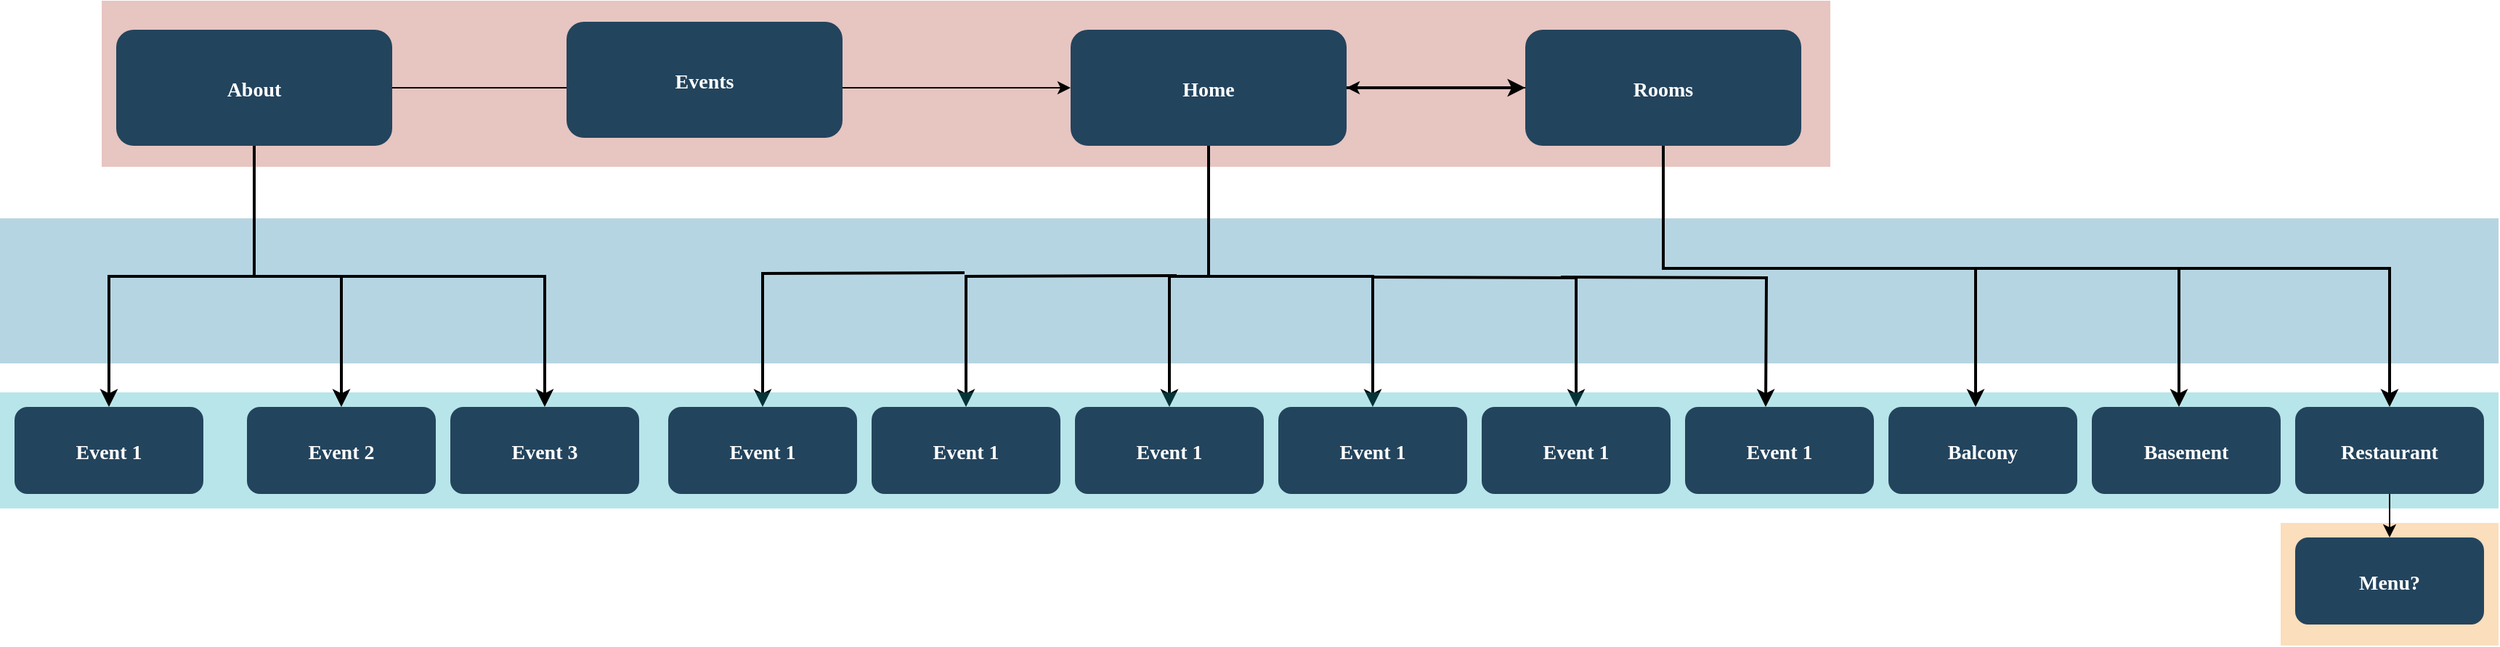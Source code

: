 <mxfile version="13.7.1" type="github">
  <diagram name="Page-1" id="2c0d36ab-eaac-3732-788b-9136903baeff">
    <mxGraphModel dx="1038" dy="531" grid="1" gridSize="10" guides="1" tooltips="1" connect="1" arrows="1" fold="1" page="1" pageScale="1.5" pageWidth="1169" pageHeight="827" background="#ffffff" math="0" shadow="0">
      <root>
        <mxCell id="0" />
        <mxCell id="1" parent="0" />
        <mxCell id="123" value="" style="fillColor=#AE4132;strokeColor=none;opacity=30;" parent="1" vertex="1">
          <mxGeometry x="90" y="175.5" width="1190" height="114.5" as="geometry" />
        </mxCell>
        <mxCell id="122" value="" style="fillColor=#10739E;strokeColor=none;opacity=30;" parent="1" vertex="1">
          <mxGeometry x="20" y="325.5" width="1720" height="100" as="geometry" />
        </mxCell>
        <mxCell id="117" value="" style="fillColor=#F2931E;strokeColor=none;opacity=30;" parent="1" vertex="1">
          <mxGeometry x="1590" y="535.5" width="150" height="84.5" as="geometry" />
        </mxCell>
        <mxCell id="110" value="" style="fillColor=#12AAB5;strokeColor=none;opacity=30;" parent="1" vertex="1">
          <mxGeometry x="1207" y="445.5" width="533" height="80" as="geometry" />
        </mxCell>
        <mxCell id="109" value="" style="fillColor=#12AAB5;strokeColor=none;opacity=30;" parent="1" vertex="1">
          <mxGeometry x="20" y="445.5" width="500" height="80" as="geometry" />
        </mxCell>
        <mxCell id="n0FENyefpEvB7Dc0dqyY-140" style="edgeStyle=orthogonalEdgeStyle;rounded=0;orthogonalLoop=1;jettySize=auto;html=1;strokeWidth=2;" edge="1" parent="1" source="2" target="n0FENyefpEvB7Dc0dqyY-135">
          <mxGeometry relative="1" as="geometry" />
        </mxCell>
        <mxCell id="n0FENyefpEvB7Dc0dqyY-142" style="edgeStyle=orthogonalEdgeStyle;rounded=0;orthogonalLoop=1;jettySize=auto;html=1;entryX=0.5;entryY=0;entryDx=0;entryDy=0;strokeWidth=2;" edge="1" parent="1" source="2" target="n0FENyefpEvB7Dc0dqyY-136">
          <mxGeometry relative="1" as="geometry" />
        </mxCell>
        <mxCell id="n0FENyefpEvB7Dc0dqyY-143" style="edgeStyle=orthogonalEdgeStyle;rounded=0;orthogonalLoop=1;jettySize=auto;html=1;entryX=0.5;entryY=0;entryDx=0;entryDy=0;strokeWidth=2;" edge="1" parent="1" target="n0FENyefpEvB7Dc0dqyY-134">
          <mxGeometry relative="1" as="geometry">
            <mxPoint x="830" y="365" as="sourcePoint" />
          </mxGeometry>
        </mxCell>
        <mxCell id="n0FENyefpEvB7Dc0dqyY-144" style="edgeStyle=orthogonalEdgeStyle;rounded=0;orthogonalLoop=1;jettySize=auto;html=1;entryX=0.5;entryY=0;entryDx=0;entryDy=0;strokeWidth=2;" edge="1" parent="1" target="n0FENyefpEvB7Dc0dqyY-138">
          <mxGeometry relative="1" as="geometry">
            <mxPoint x="684" y="363" as="sourcePoint" />
          </mxGeometry>
        </mxCell>
        <mxCell id="n0FENyefpEvB7Dc0dqyY-145" style="edgeStyle=orthogonalEdgeStyle;rounded=0;orthogonalLoop=1;jettySize=auto;html=1;entryX=0.5;entryY=0;entryDx=0;entryDy=0;strokeWidth=2;" edge="1" parent="1" target="n0FENyefpEvB7Dc0dqyY-137">
          <mxGeometry relative="1" as="geometry">
            <mxPoint x="964" y="366" as="sourcePoint" />
          </mxGeometry>
        </mxCell>
        <mxCell id="2" value="Home" style="rounded=1;fillColor=#23445D;gradientColor=none;strokeColor=none;fontColor=#FFFFFF;fontStyle=1;fontFamily=Tahoma;fontSize=14" parent="1" vertex="1">
          <mxGeometry x="757" y="195.5" width="190" height="80" as="geometry" />
        </mxCell>
        <mxCell id="n0FENyefpEvB7Dc0dqyY-127" style="edgeStyle=orthogonalEdgeStyle;rounded=0;orthogonalLoop=1;jettySize=auto;html=1;entryX=1;entryY=0.5;entryDx=0;entryDy=0;" edge="1" parent="1" source="4" target="2">
          <mxGeometry relative="1" as="geometry" />
        </mxCell>
        <mxCell id="4" value="Rooms" style="rounded=1;fillColor=#23445D;gradientColor=none;strokeColor=none;fontColor=#FFFFFF;fontStyle=1;fontFamily=Tahoma;fontSize=14" parent="1" vertex="1">
          <mxGeometry x="1070.0" y="195.5" width="190" height="80" as="geometry" />
        </mxCell>
        <mxCell id="9" value="" style="edgeStyle=elbowEdgeStyle;elbow=vertical;strokeWidth=2;rounded=0" parent="1" source="2" target="4" edge="1">
          <mxGeometry x="337" y="215.5" width="100" height="100" as="geometry">
            <mxPoint x="337" y="315.5" as="sourcePoint" />
            <mxPoint x="437" y="215.5" as="targetPoint" />
          </mxGeometry>
        </mxCell>
        <mxCell id="n0FENyefpEvB7Dc0dqyY-126" style="edgeStyle=orthogonalEdgeStyle;rounded=0;orthogonalLoop=1;jettySize=auto;html=1;entryX=0;entryY=0.5;entryDx=0;entryDy=0;" edge="1" parent="1" source="12" target="2">
          <mxGeometry relative="1" as="geometry" />
        </mxCell>
        <mxCell id="12" value="About" style="rounded=1;fillColor=#23445D;gradientColor=none;strokeColor=none;fontColor=#FFFFFF;fontStyle=1;fontFamily=Tahoma;fontSize=14" parent="1" vertex="1">
          <mxGeometry x="100.0" y="195.5" width="190" height="80" as="geometry" />
        </mxCell>
        <mxCell id="25" value="Event 1" style="rounded=1;fillColor=#23445D;gradientColor=none;strokeColor=none;fontColor=#FFFFFF;fontStyle=1;fontFamily=Tahoma;fontSize=14" parent="1" vertex="1">
          <mxGeometry x="30" y="455.5" width="130" height="60" as="geometry" />
        </mxCell>
        <mxCell id="29" value="Event 2" style="rounded=1;fillColor=#23445D;gradientColor=none;strokeColor=none;fontColor=#FFFFFF;fontStyle=1;fontFamily=Tahoma;fontSize=14" parent="1" vertex="1">
          <mxGeometry x="190" y="455.5" width="130" height="60" as="geometry" />
        </mxCell>
        <mxCell id="33" value="Event 3" style="rounded=1;fillColor=#23445D;gradientColor=none;strokeColor=none;fontColor=#FFFFFF;fontStyle=1;fontFamily=Tahoma;fontSize=14" parent="1" vertex="1">
          <mxGeometry x="330" y="455.5" width="130" height="60" as="geometry" />
        </mxCell>
        <mxCell id="44" value="Balcony" style="rounded=1;fillColor=#23445D;gradientColor=none;strokeColor=none;fontColor=#FFFFFF;fontStyle=1;fontFamily=Tahoma;fontSize=14" parent="1" vertex="1">
          <mxGeometry x="1320" y="455.5" width="130" height="60" as="geometry" />
        </mxCell>
        <mxCell id="48" value="Basement" style="rounded=1;fillColor=#23445D;gradientColor=none;strokeColor=none;fontColor=#FFFFFF;fontStyle=1;fontFamily=Tahoma;fontSize=14" parent="1" vertex="1">
          <mxGeometry x="1460" y="455.5" width="130" height="60" as="geometry" />
        </mxCell>
        <mxCell id="n0FENyefpEvB7Dc0dqyY-129" style="edgeStyle=orthogonalEdgeStyle;rounded=0;orthogonalLoop=1;jettySize=auto;html=1;entryX=0.5;entryY=0;entryDx=0;entryDy=0;" edge="1" parent="1" source="52" target="53">
          <mxGeometry relative="1" as="geometry" />
        </mxCell>
        <mxCell id="52" value="Restaurant" style="rounded=1;fillColor=#23445D;gradientColor=none;strokeColor=none;fontColor=#FFFFFF;fontStyle=1;fontFamily=Tahoma;fontSize=14" parent="1" vertex="1">
          <mxGeometry x="1600" y="455.5" width="130" height="60" as="geometry" />
        </mxCell>
        <mxCell id="53" value="Menu?" style="rounded=1;fillColor=#23445D;gradientColor=none;strokeColor=none;fontColor=#FFFFFF;fontStyle=1;fontFamily=Tahoma;fontSize=14" parent="1" vertex="1">
          <mxGeometry x="1600" y="545.5" width="130" height="60" as="geometry" />
        </mxCell>
        <mxCell id="100" value="" style="edgeStyle=elbowEdgeStyle;elbow=vertical;strokeWidth=2;rounded=0" parent="1" source="12" target="25" edge="1">
          <mxGeometry x="-23" y="135.5" width="100" height="100" as="geometry">
            <mxPoint x="-23" y="235.5" as="sourcePoint" />
            <mxPoint x="77" y="135.5" as="targetPoint" />
          </mxGeometry>
        </mxCell>
        <mxCell id="101" value="" style="edgeStyle=elbowEdgeStyle;elbow=vertical;strokeWidth=2;rounded=0" parent="1" source="12" target="29" edge="1">
          <mxGeometry x="-23" y="135.5" width="100" height="100" as="geometry">
            <mxPoint x="-23" y="235.5" as="sourcePoint" />
            <mxPoint x="77" y="135.5" as="targetPoint" />
          </mxGeometry>
        </mxCell>
        <mxCell id="102" value="" style="edgeStyle=elbowEdgeStyle;elbow=vertical;strokeWidth=2;rounded=0" parent="1" source="12" target="33" edge="1">
          <mxGeometry x="-23" y="135.5" width="100" height="100" as="geometry">
            <mxPoint x="-23" y="235.5" as="sourcePoint" />
            <mxPoint x="77" y="135.5" as="targetPoint" />
          </mxGeometry>
        </mxCell>
        <mxCell id="104" value="" style="edgeStyle=elbowEdgeStyle;elbow=vertical;strokeWidth=2;rounded=0" parent="1" source="4" target="48" edge="1">
          <mxGeometry x="-23" y="135.5" width="100" height="100" as="geometry">
            <mxPoint x="-23" y="235.5" as="sourcePoint" />
            <mxPoint x="77" y="135.5" as="targetPoint" />
            <Array as="points">
              <mxPoint x="1520" y="360" />
            </Array>
          </mxGeometry>
        </mxCell>
        <mxCell id="105" value="" style="edgeStyle=elbowEdgeStyle;elbow=vertical;strokeWidth=2;rounded=0" parent="1" source="4" target="44" edge="1">
          <mxGeometry x="-23" y="135.5" width="100" height="100" as="geometry">
            <mxPoint x="-23" y="235.5" as="sourcePoint" />
            <mxPoint x="77" y="135.5" as="targetPoint" />
            <Array as="points">
              <mxPoint x="1380" y="360" />
            </Array>
          </mxGeometry>
        </mxCell>
        <mxCell id="106" value="" style="edgeStyle=elbowEdgeStyle;elbow=vertical;strokeWidth=2;rounded=0" parent="1" source="4" target="52" edge="1">
          <mxGeometry x="-23" y="135.5" width="100" height="100" as="geometry">
            <mxPoint x="-23" y="235.5" as="sourcePoint" />
            <mxPoint x="77" y="135.5" as="targetPoint" />
            <Array as="points">
              <mxPoint x="1410" y="360" />
            </Array>
          </mxGeometry>
        </mxCell>
        <mxCell id="13" value="Events" style="rounded=1;fillColor=#23445D;gradientColor=none;strokeColor=none;fontColor=#FFFFFF;fontStyle=1;fontFamily=Tahoma;fontSize=14" parent="1" vertex="1">
          <mxGeometry x="410" y="190" width="190" height="80" as="geometry" />
        </mxCell>
        <mxCell id="n0FENyefpEvB7Dc0dqyY-133" value="" style="fillColor=#12AAB5;strokeColor=none;opacity=30;" vertex="1" parent="1">
          <mxGeometry x="520" y="445.5" width="687" height="80" as="geometry" />
        </mxCell>
        <mxCell id="n0FENyefpEvB7Dc0dqyY-134" value="Event 1" style="rounded=1;fillColor=#23445D;gradientColor=none;strokeColor=none;fontColor=#FFFFFF;fontStyle=1;fontFamily=Tahoma;fontSize=14" vertex="1" parent="1">
          <mxGeometry x="620" y="455.5" width="130" height="60" as="geometry" />
        </mxCell>
        <mxCell id="n0FENyefpEvB7Dc0dqyY-135" value="Event 1" style="rounded=1;fillColor=#23445D;gradientColor=none;strokeColor=none;fontColor=#FFFFFF;fontStyle=1;fontFamily=Tahoma;fontSize=14" vertex="1" parent="1">
          <mxGeometry x="760" y="455.5" width="130" height="60" as="geometry" />
        </mxCell>
        <mxCell id="n0FENyefpEvB7Dc0dqyY-136" value="Event 1" style="rounded=1;fillColor=#23445D;gradientColor=none;strokeColor=none;fontColor=#FFFFFF;fontStyle=1;fontFamily=Tahoma;fontSize=14" vertex="1" parent="1">
          <mxGeometry x="900" y="455.5" width="130" height="60" as="geometry" />
        </mxCell>
        <mxCell id="n0FENyefpEvB7Dc0dqyY-137" value="Event 1" style="rounded=1;fillColor=#23445D;gradientColor=none;strokeColor=none;fontColor=#FFFFFF;fontStyle=1;fontFamily=Tahoma;fontSize=14" vertex="1" parent="1">
          <mxGeometry x="1040" y="455.5" width="130" height="60" as="geometry" />
        </mxCell>
        <mxCell id="n0FENyefpEvB7Dc0dqyY-138" value="Event 1" style="rounded=1;fillColor=#23445D;gradientColor=none;strokeColor=none;fontColor=#FFFFFF;fontStyle=1;fontFamily=Tahoma;fontSize=14" vertex="1" parent="1">
          <mxGeometry x="480" y="455.5" width="130" height="60" as="geometry" />
        </mxCell>
        <mxCell id="n0FENyefpEvB7Dc0dqyY-139" value="Event 1" style="rounded=1;fillColor=#23445D;gradientColor=none;strokeColor=none;fontColor=#FFFFFF;fontStyle=1;fontFamily=Tahoma;fontSize=14" vertex="1" parent="1">
          <mxGeometry x="1180" y="455.5" width="130" height="60" as="geometry" />
        </mxCell>
        <mxCell id="n0FENyefpEvB7Dc0dqyY-146" style="edgeStyle=orthogonalEdgeStyle;rounded=0;orthogonalLoop=1;jettySize=auto;html=1;entryX=0.5;entryY=0;entryDx=0;entryDy=0;strokeWidth=2;" edge="1" parent="1">
          <mxGeometry relative="1" as="geometry">
            <mxPoint x="1094.5" y="366" as="sourcePoint" />
            <mxPoint x="1235.5" y="455.5" as="targetPoint" />
          </mxGeometry>
        </mxCell>
      </root>
    </mxGraphModel>
  </diagram>
</mxfile>

